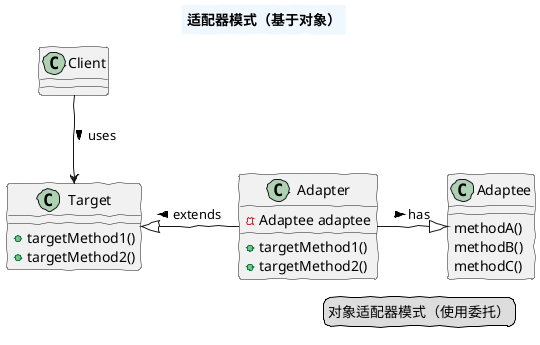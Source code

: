 @startuml

skinparam handwritten true
skinparam titleBorderThickness 2
skinparam titleBackgroundColor AliceBlue

title
    适配器模式（基于对象）
end title


Client --> Target : uses >

class Target{
    + targetMethod1()
    + targetMethod2()
}

class Adapter{
    - Adaptee adaptee
    + targetMethod1()
    + targetMethod2()
}

class Adaptee{
    methodA()
    methodB()
    methodC()
}

Adapter -left-|> Target : > extends

Adapter -right-|> Adaptee : > has

legend right
    对象适配器模式（使用委托）
endlegend

@enduml